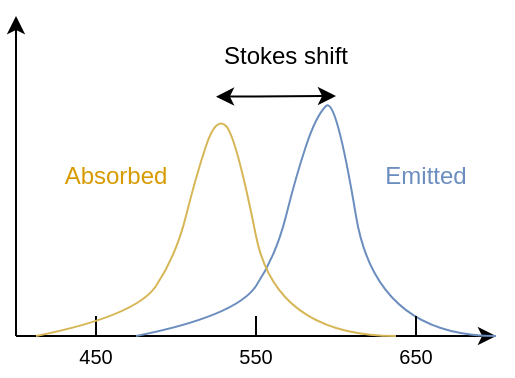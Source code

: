 <mxfile version="13.4.6" type="device"><diagram id="RrPzsTvBfsViI6dtpUz0" name="Page-1"><mxGraphModel dx="415" dy="232" grid="1" gridSize="10" guides="1" tooltips="1" connect="1" arrows="1" fold="1" page="1" pageScale="1" pageWidth="827" pageHeight="1169" math="0" shadow="0"><root><mxCell id="0"/><mxCell id="1" parent="0"/><mxCell id="bOV1JFowelZFD1WMYlGM-1" value="" style="endArrow=classic;html=1;" parent="1" edge="1"><mxGeometry width="50" height="50" relative="1" as="geometry"><mxPoint x="240" y="280" as="sourcePoint"/><mxPoint x="480" y="280" as="targetPoint"/></mxGeometry></mxCell><mxCell id="bOV1JFowelZFD1WMYlGM-2" value="" style="endArrow=classic;html=1;" parent="1" edge="1"><mxGeometry width="50" height="50" relative="1" as="geometry"><mxPoint x="240" y="280" as="sourcePoint"/><mxPoint x="240" y="120" as="targetPoint"/></mxGeometry></mxCell><mxCell id="bOV1JFowelZFD1WMYlGM-5" value="" style="curved=1;endArrow=none;html=1;fillColor=#dae8fc;endFill=0;strokeColor=#6C8EBF;" parent="1" edge="1"><mxGeometry width="50" height="50" relative="1" as="geometry"><mxPoint x="300.0" y="280" as="sourcePoint"/><mxPoint x="480" y="280" as="targetPoint"/><Array as="points"><mxPoint x="350" y="270"/><mxPoint x="370" y="240"/><mxPoint x="380" y="200"/><mxPoint x="390" y="170"/><mxPoint x="400" y="160"/><mxPoint x="420" y="280"/></Array></mxGeometry></mxCell><mxCell id="bOV1JFowelZFD1WMYlGM-6" value="" style="endArrow=classic;startArrow=classic;html=1;" parent="1" edge="1"><mxGeometry width="50" height="50" relative="1" as="geometry"><mxPoint x="340" y="160.34" as="sourcePoint"/><mxPoint x="400" y="160" as="targetPoint"/></mxGeometry></mxCell><mxCell id="bOV1JFowelZFD1WMYlGM-7" value="Absorbed" style="text;html=1;strokeColor=none;fillColor=none;align=center;verticalAlign=middle;whiteSpace=wrap;rounded=0;fontColor=#D79B00;" parent="1" vertex="1"><mxGeometry x="240" y="190" width="100" height="20" as="geometry"/></mxCell><mxCell id="bOV1JFowelZFD1WMYlGM-8" value="Emitted" style="text;html=1;strokeColor=none;fillColor=none;align=center;verticalAlign=middle;whiteSpace=wrap;rounded=0;fontColor=#6C8EBF;" parent="1" vertex="1"><mxGeometry x="410" y="190" width="70" height="20" as="geometry"/></mxCell><mxCell id="bOV1JFowelZFD1WMYlGM-9" value="Stokes shift" style="text;html=1;strokeColor=none;fillColor=none;align=center;verticalAlign=middle;whiteSpace=wrap;rounded=0;" parent="1" vertex="1"><mxGeometry x="330" y="130" width="90" height="20" as="geometry"/></mxCell><mxCell id="bOV1JFowelZFD1WMYlGM-10" value="450" style="text;html=1;strokeColor=none;fillColor=none;align=center;verticalAlign=middle;whiteSpace=wrap;rounded=0;fontColor=#000000;fontSize=10;" parent="1" vertex="1"><mxGeometry x="260" y="280" width="40" height="20" as="geometry"/></mxCell><mxCell id="bOV1JFowelZFD1WMYlGM-13" value="550" style="text;html=1;strokeColor=none;fillColor=none;align=center;verticalAlign=middle;whiteSpace=wrap;rounded=0;fontColor=#000000;fontSize=10;" parent="1" vertex="1"><mxGeometry x="340" y="280" width="40" height="20" as="geometry"/></mxCell><mxCell id="bOV1JFowelZFD1WMYlGM-15" value="650" style="text;html=1;strokeColor=none;fillColor=none;align=center;verticalAlign=middle;whiteSpace=wrap;rounded=0;fontColor=#000000;fontSize=10;" parent="1" vertex="1"><mxGeometry x="420" y="280" width="40" height="20" as="geometry"/></mxCell><mxCell id="bOV1JFowelZFD1WMYlGM-16" value="" style="endArrow=none;html=1;fontSize=10;fontColor=#000000;" parent="1" source="bOV1JFowelZFD1WMYlGM-10" edge="1"><mxGeometry width="50" height="50" relative="1" as="geometry"><mxPoint x="250" y="310" as="sourcePoint"/><mxPoint x="280" y="270" as="targetPoint"/></mxGeometry></mxCell><mxCell id="bOV1JFowelZFD1WMYlGM-17" value="" style="endArrow=none;html=1;fontSize=10;fontColor=#000000;exitX=0.5;exitY=0;exitDx=0;exitDy=0;" parent="1" source="bOV1JFowelZFD1WMYlGM-13" edge="1"><mxGeometry width="50" height="50" relative="1" as="geometry"><mxPoint x="360" y="279" as="sourcePoint"/><mxPoint x="360" y="270" as="targetPoint"/></mxGeometry></mxCell><mxCell id="bOV1JFowelZFD1WMYlGM-18" value="" style="endArrow=none;html=1;fontSize=10;fontColor=#000000;exitX=0.5;exitY=0;exitDx=0;exitDy=0;" parent="1" source="bOV1JFowelZFD1WMYlGM-15" edge="1"><mxGeometry width="50" height="50" relative="1" as="geometry"><mxPoint x="370.12" y="288.72" as="sourcePoint"/><mxPoint x="440" y="270" as="targetPoint"/></mxGeometry></mxCell><mxCell id="ho-yt88vFPyWmLqVY005-1" value="" style="curved=1;endArrow=none;html=1;fillColor=#fff2cc;endFill=0;strokeColor=#d6b656;" edge="1" parent="1"><mxGeometry width="50" height="50" relative="1" as="geometry"><mxPoint x="250.0" y="280" as="sourcePoint"/><mxPoint x="430" y="280" as="targetPoint"/><Array as="points"><mxPoint x="300" y="270"/><mxPoint x="320" y="240"/><mxPoint x="330" y="200"/><mxPoint x="340" y="170"/><mxPoint x="350" y="180"/><mxPoint x="370" y="280"/></Array></mxGeometry></mxCell></root></mxGraphModel></diagram></mxfile>